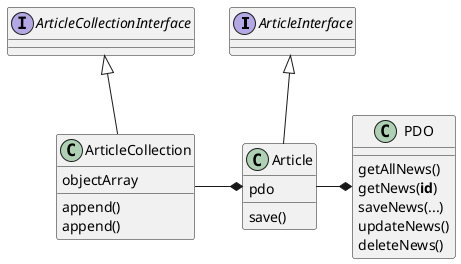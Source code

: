 @startuml
interface ArticleInterface
interface ArticleCollectionInterface

ArticleInterface <|-- Article
ArticleCollectionInterface <|-- ArticleCollection
ArticleCollection  -* Article
Article -* PDO

Article : pdo
Article : save()

ArticleCollection : objectArray
ArticleCollection : append()
ArticleCollection : append()

PDO : getAllNews()
PDO : getNews(**id**)
PDO : saveNews(...)
PDO : updateNews()
PDO : deleteNews()

@enduml